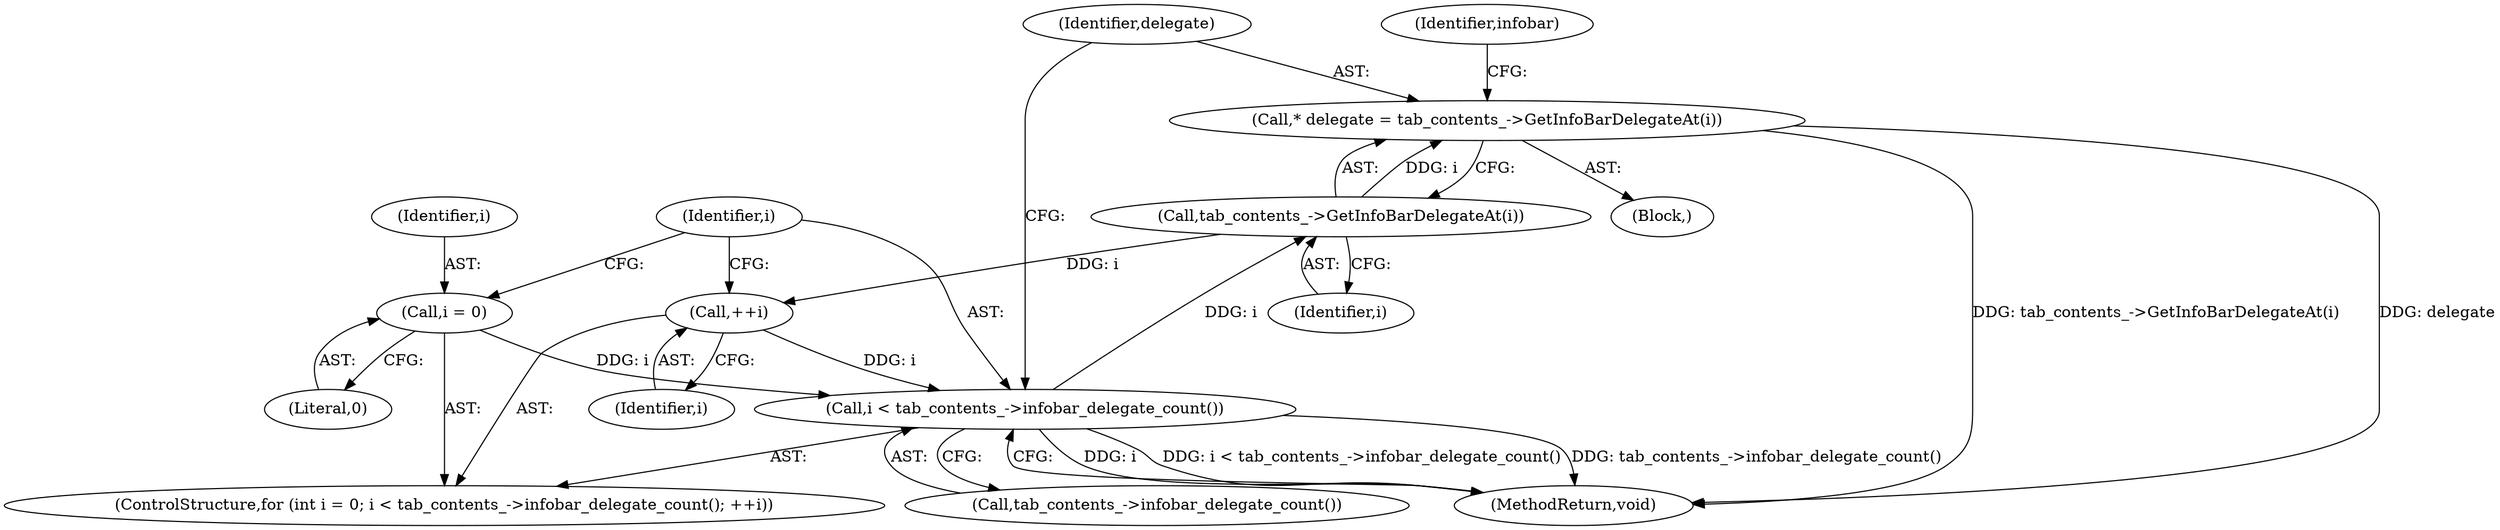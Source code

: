 digraph "0_Chrome_fc3c351a3d995f73ead5c92354396a7ec2b14e3f_10@pointer" {
"1000114" [label="(Call,* delegate = tab_contents_->GetInfoBarDelegateAt(i))"];
"1000116" [label="(Call,tab_contents_->GetInfoBarDelegateAt(i))"];
"1000107" [label="(Call,i < tab_contents_->infobar_delegate_count())"];
"1000104" [label="(Call,i = 0)"];
"1000110" [label="(Call,++i)"];
"1000102" [label="(ControlStructure,for (int i = 0; i < tab_contents_->infobar_delegate_count(); ++i))"];
"1000116" [label="(Call,tab_contents_->GetInfoBarDelegateAt(i))"];
"1000109" [label="(Call,tab_contents_->infobar_delegate_count())"];
"1000117" [label="(Identifier,i)"];
"1000115" [label="(Identifier,delegate)"];
"1000107" [label="(Call,i < tab_contents_->infobar_delegate_count())"];
"1000114" [label="(Call,* delegate = tab_contents_->GetInfoBarDelegateAt(i))"];
"1000106" [label="(Literal,0)"];
"1000120" [label="(Identifier,infobar)"];
"1000112" [label="(Block,)"];
"1000110" [label="(Call,++i)"];
"1000105" [label="(Identifier,i)"];
"1000111" [label="(Identifier,i)"];
"1000104" [label="(Call,i = 0)"];
"1000108" [label="(Identifier,i)"];
"1000127" [label="(MethodReturn,void)"];
"1000114" -> "1000112"  [label="AST: "];
"1000114" -> "1000116"  [label="CFG: "];
"1000115" -> "1000114"  [label="AST: "];
"1000116" -> "1000114"  [label="AST: "];
"1000120" -> "1000114"  [label="CFG: "];
"1000114" -> "1000127"  [label="DDG: tab_contents_->GetInfoBarDelegateAt(i)"];
"1000114" -> "1000127"  [label="DDG: delegate"];
"1000116" -> "1000114"  [label="DDG: i"];
"1000116" -> "1000117"  [label="CFG: "];
"1000117" -> "1000116"  [label="AST: "];
"1000116" -> "1000110"  [label="DDG: i"];
"1000107" -> "1000116"  [label="DDG: i"];
"1000107" -> "1000102"  [label="AST: "];
"1000107" -> "1000109"  [label="CFG: "];
"1000108" -> "1000107"  [label="AST: "];
"1000109" -> "1000107"  [label="AST: "];
"1000115" -> "1000107"  [label="CFG: "];
"1000127" -> "1000107"  [label="CFG: "];
"1000107" -> "1000127"  [label="DDG: i"];
"1000107" -> "1000127"  [label="DDG: i < tab_contents_->infobar_delegate_count()"];
"1000107" -> "1000127"  [label="DDG: tab_contents_->infobar_delegate_count()"];
"1000104" -> "1000107"  [label="DDG: i"];
"1000110" -> "1000107"  [label="DDG: i"];
"1000104" -> "1000102"  [label="AST: "];
"1000104" -> "1000106"  [label="CFG: "];
"1000105" -> "1000104"  [label="AST: "];
"1000106" -> "1000104"  [label="AST: "];
"1000108" -> "1000104"  [label="CFG: "];
"1000110" -> "1000102"  [label="AST: "];
"1000110" -> "1000111"  [label="CFG: "];
"1000111" -> "1000110"  [label="AST: "];
"1000108" -> "1000110"  [label="CFG: "];
}
